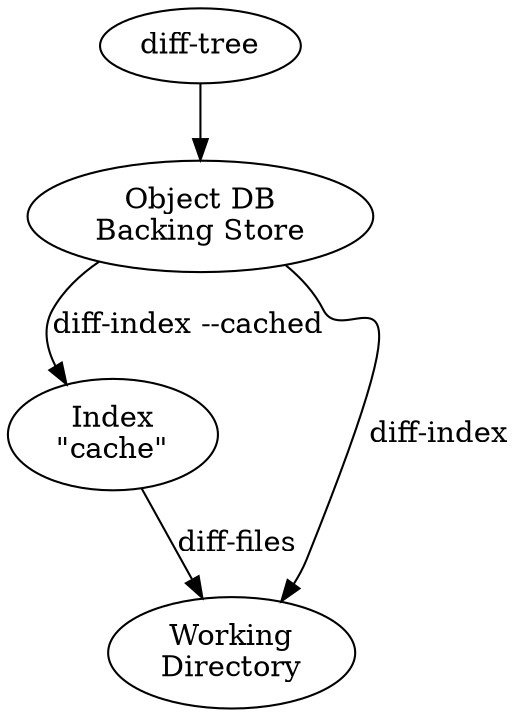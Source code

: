 digraph
{
    e1 [label = "diff-tree"]
    e2 [label = "Object DB\nBacking Store"]
    e3 [label = "Index\n\"cache\""]
    e4 [label = "Working\nDirectory"]
    e1 -> e2
    e2 -> e3 [label = "diff-index --cached"]
    e3 -> e4 [label = "diff-files"]
    e2 -> e4 [label = "diff-index"]
}